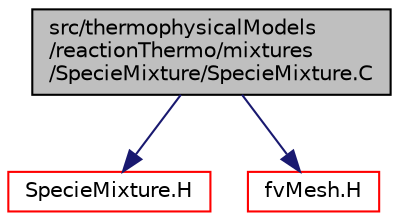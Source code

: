 digraph "src/thermophysicalModels/reactionThermo/mixtures/SpecieMixture/SpecieMixture.C"
{
  bgcolor="transparent";
  edge [fontname="Helvetica",fontsize="10",labelfontname="Helvetica",labelfontsize="10"];
  node [fontname="Helvetica",fontsize="10",shape=record];
  Node0 [label="src/thermophysicalModels\l/reactionThermo/mixtures\l/SpecieMixture/SpecieMixture.C",height=0.2,width=0.4,color="black", fillcolor="grey75", style="filled", fontcolor="black"];
  Node0 -> Node1 [color="midnightblue",fontsize="10",style="solid",fontname="Helvetica"];
  Node1 [label="SpecieMixture.H",height=0.2,width=0.4,color="red",URL="$a16667.html"];
  Node0 -> Node187 [color="midnightblue",fontsize="10",style="solid",fontname="Helvetica"];
  Node187 [label="fvMesh.H",height=0.2,width=0.4,color="red",URL="$a03719.html"];
}
